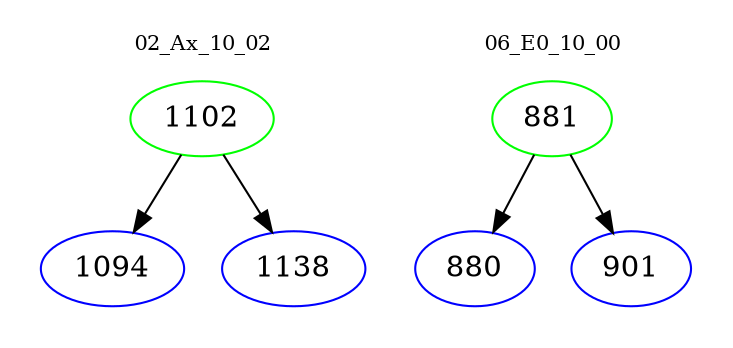 digraph{
subgraph cluster_0 {
color = white
label = "02_Ax_10_02";
fontsize=10;
T0_1102 [label="1102", color="green"]
T0_1102 -> T0_1094 [color="black"]
T0_1094 [label="1094", color="blue"]
T0_1102 -> T0_1138 [color="black"]
T0_1138 [label="1138", color="blue"]
}
subgraph cluster_1 {
color = white
label = "06_E0_10_00";
fontsize=10;
T1_881 [label="881", color="green"]
T1_881 -> T1_880 [color="black"]
T1_880 [label="880", color="blue"]
T1_881 -> T1_901 [color="black"]
T1_901 [label="901", color="blue"]
}
}
